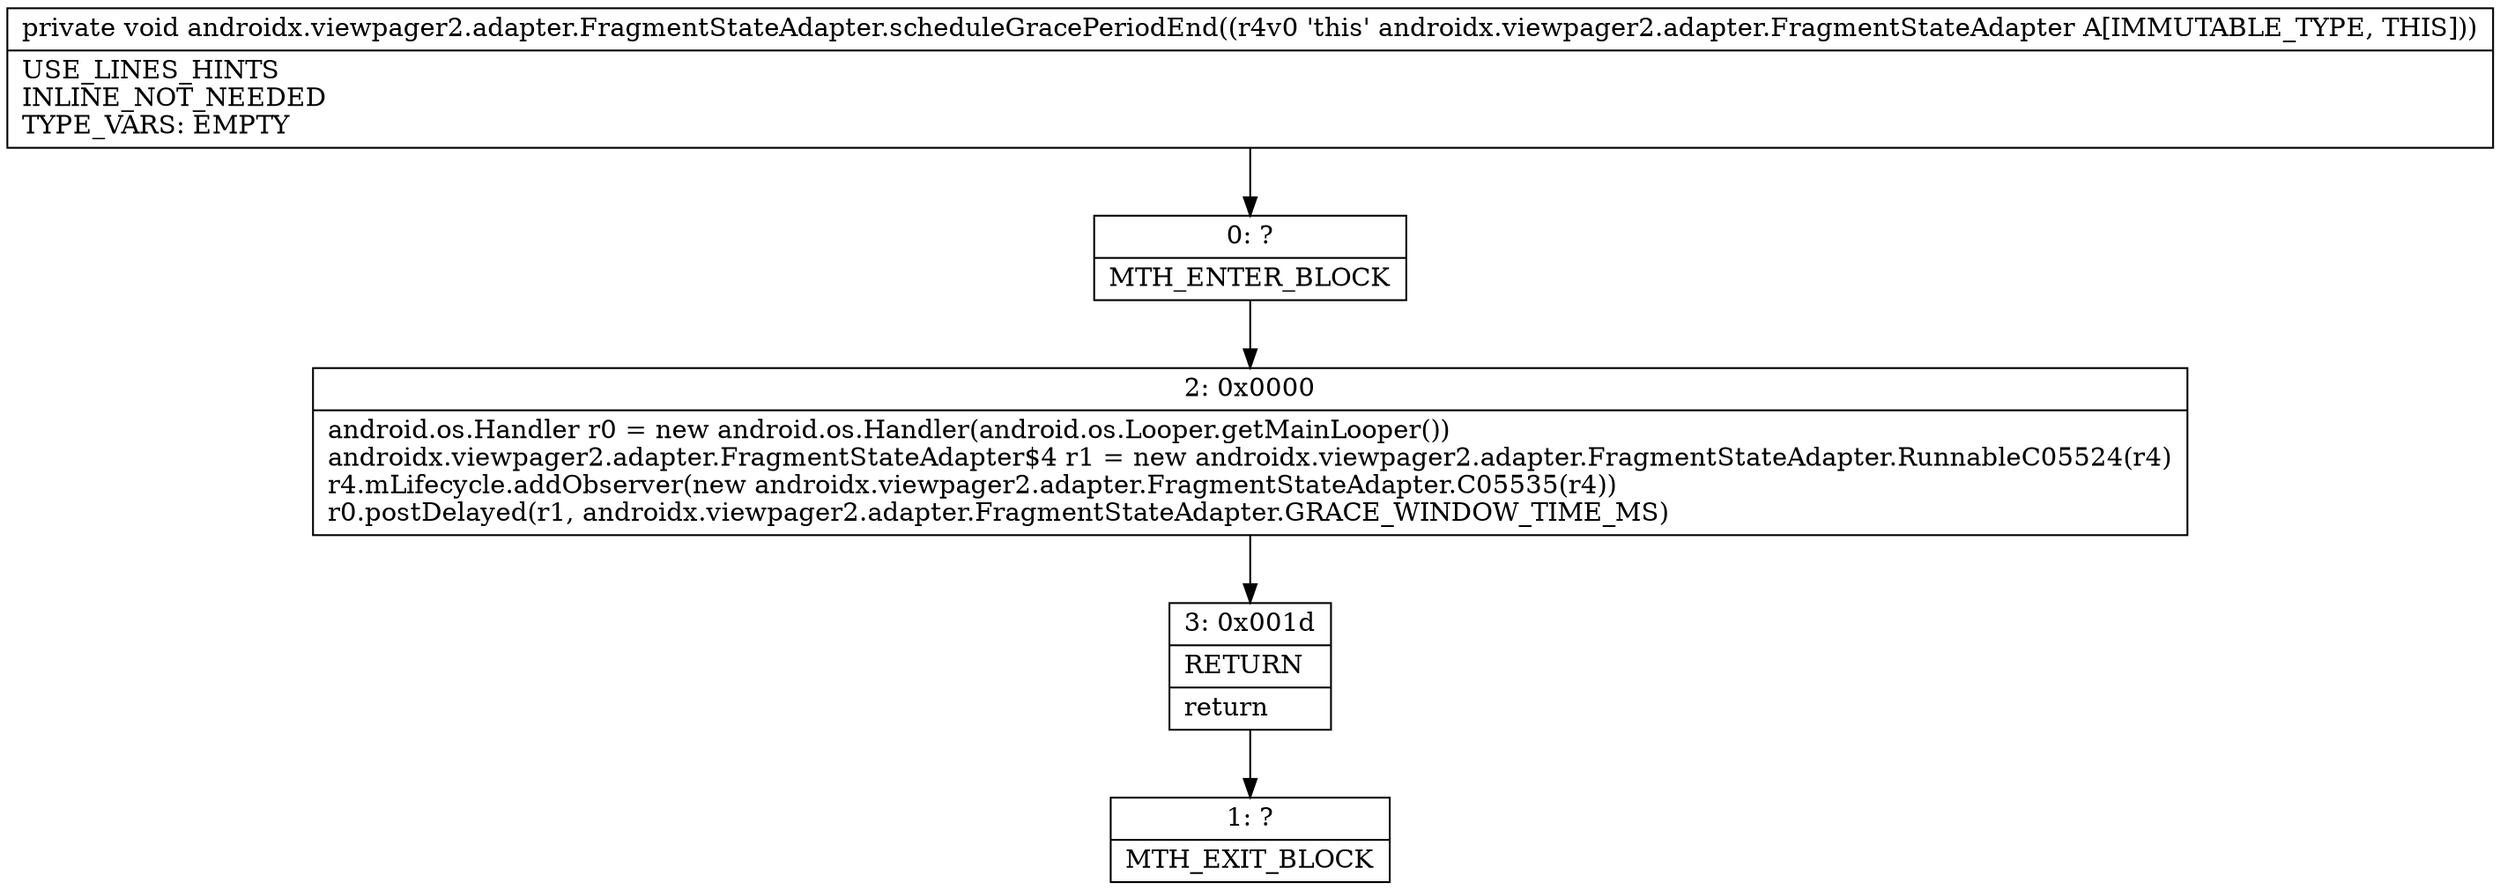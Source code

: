 digraph "CFG forandroidx.viewpager2.adapter.FragmentStateAdapter.scheduleGracePeriodEnd()V" {
Node_0 [shape=record,label="{0\:\ ?|MTH_ENTER_BLOCK\l}"];
Node_2 [shape=record,label="{2\:\ 0x0000|android.os.Handler r0 = new android.os.Handler(android.os.Looper.getMainLooper())\landroidx.viewpager2.adapter.FragmentStateAdapter$4 r1 = new androidx.viewpager2.adapter.FragmentStateAdapter.RunnableC05524(r4)\lr4.mLifecycle.addObserver(new androidx.viewpager2.adapter.FragmentStateAdapter.C05535(r4))\lr0.postDelayed(r1, androidx.viewpager2.adapter.FragmentStateAdapter.GRACE_WINDOW_TIME_MS)\l}"];
Node_3 [shape=record,label="{3\:\ 0x001d|RETURN\l|return\l}"];
Node_1 [shape=record,label="{1\:\ ?|MTH_EXIT_BLOCK\l}"];
MethodNode[shape=record,label="{private void androidx.viewpager2.adapter.FragmentStateAdapter.scheduleGracePeriodEnd((r4v0 'this' androidx.viewpager2.adapter.FragmentStateAdapter A[IMMUTABLE_TYPE, THIS]))  | USE_LINES_HINTS\lINLINE_NOT_NEEDED\lTYPE_VARS: EMPTY\l}"];
MethodNode -> Node_0;Node_0 -> Node_2;
Node_2 -> Node_3;
Node_3 -> Node_1;
}

